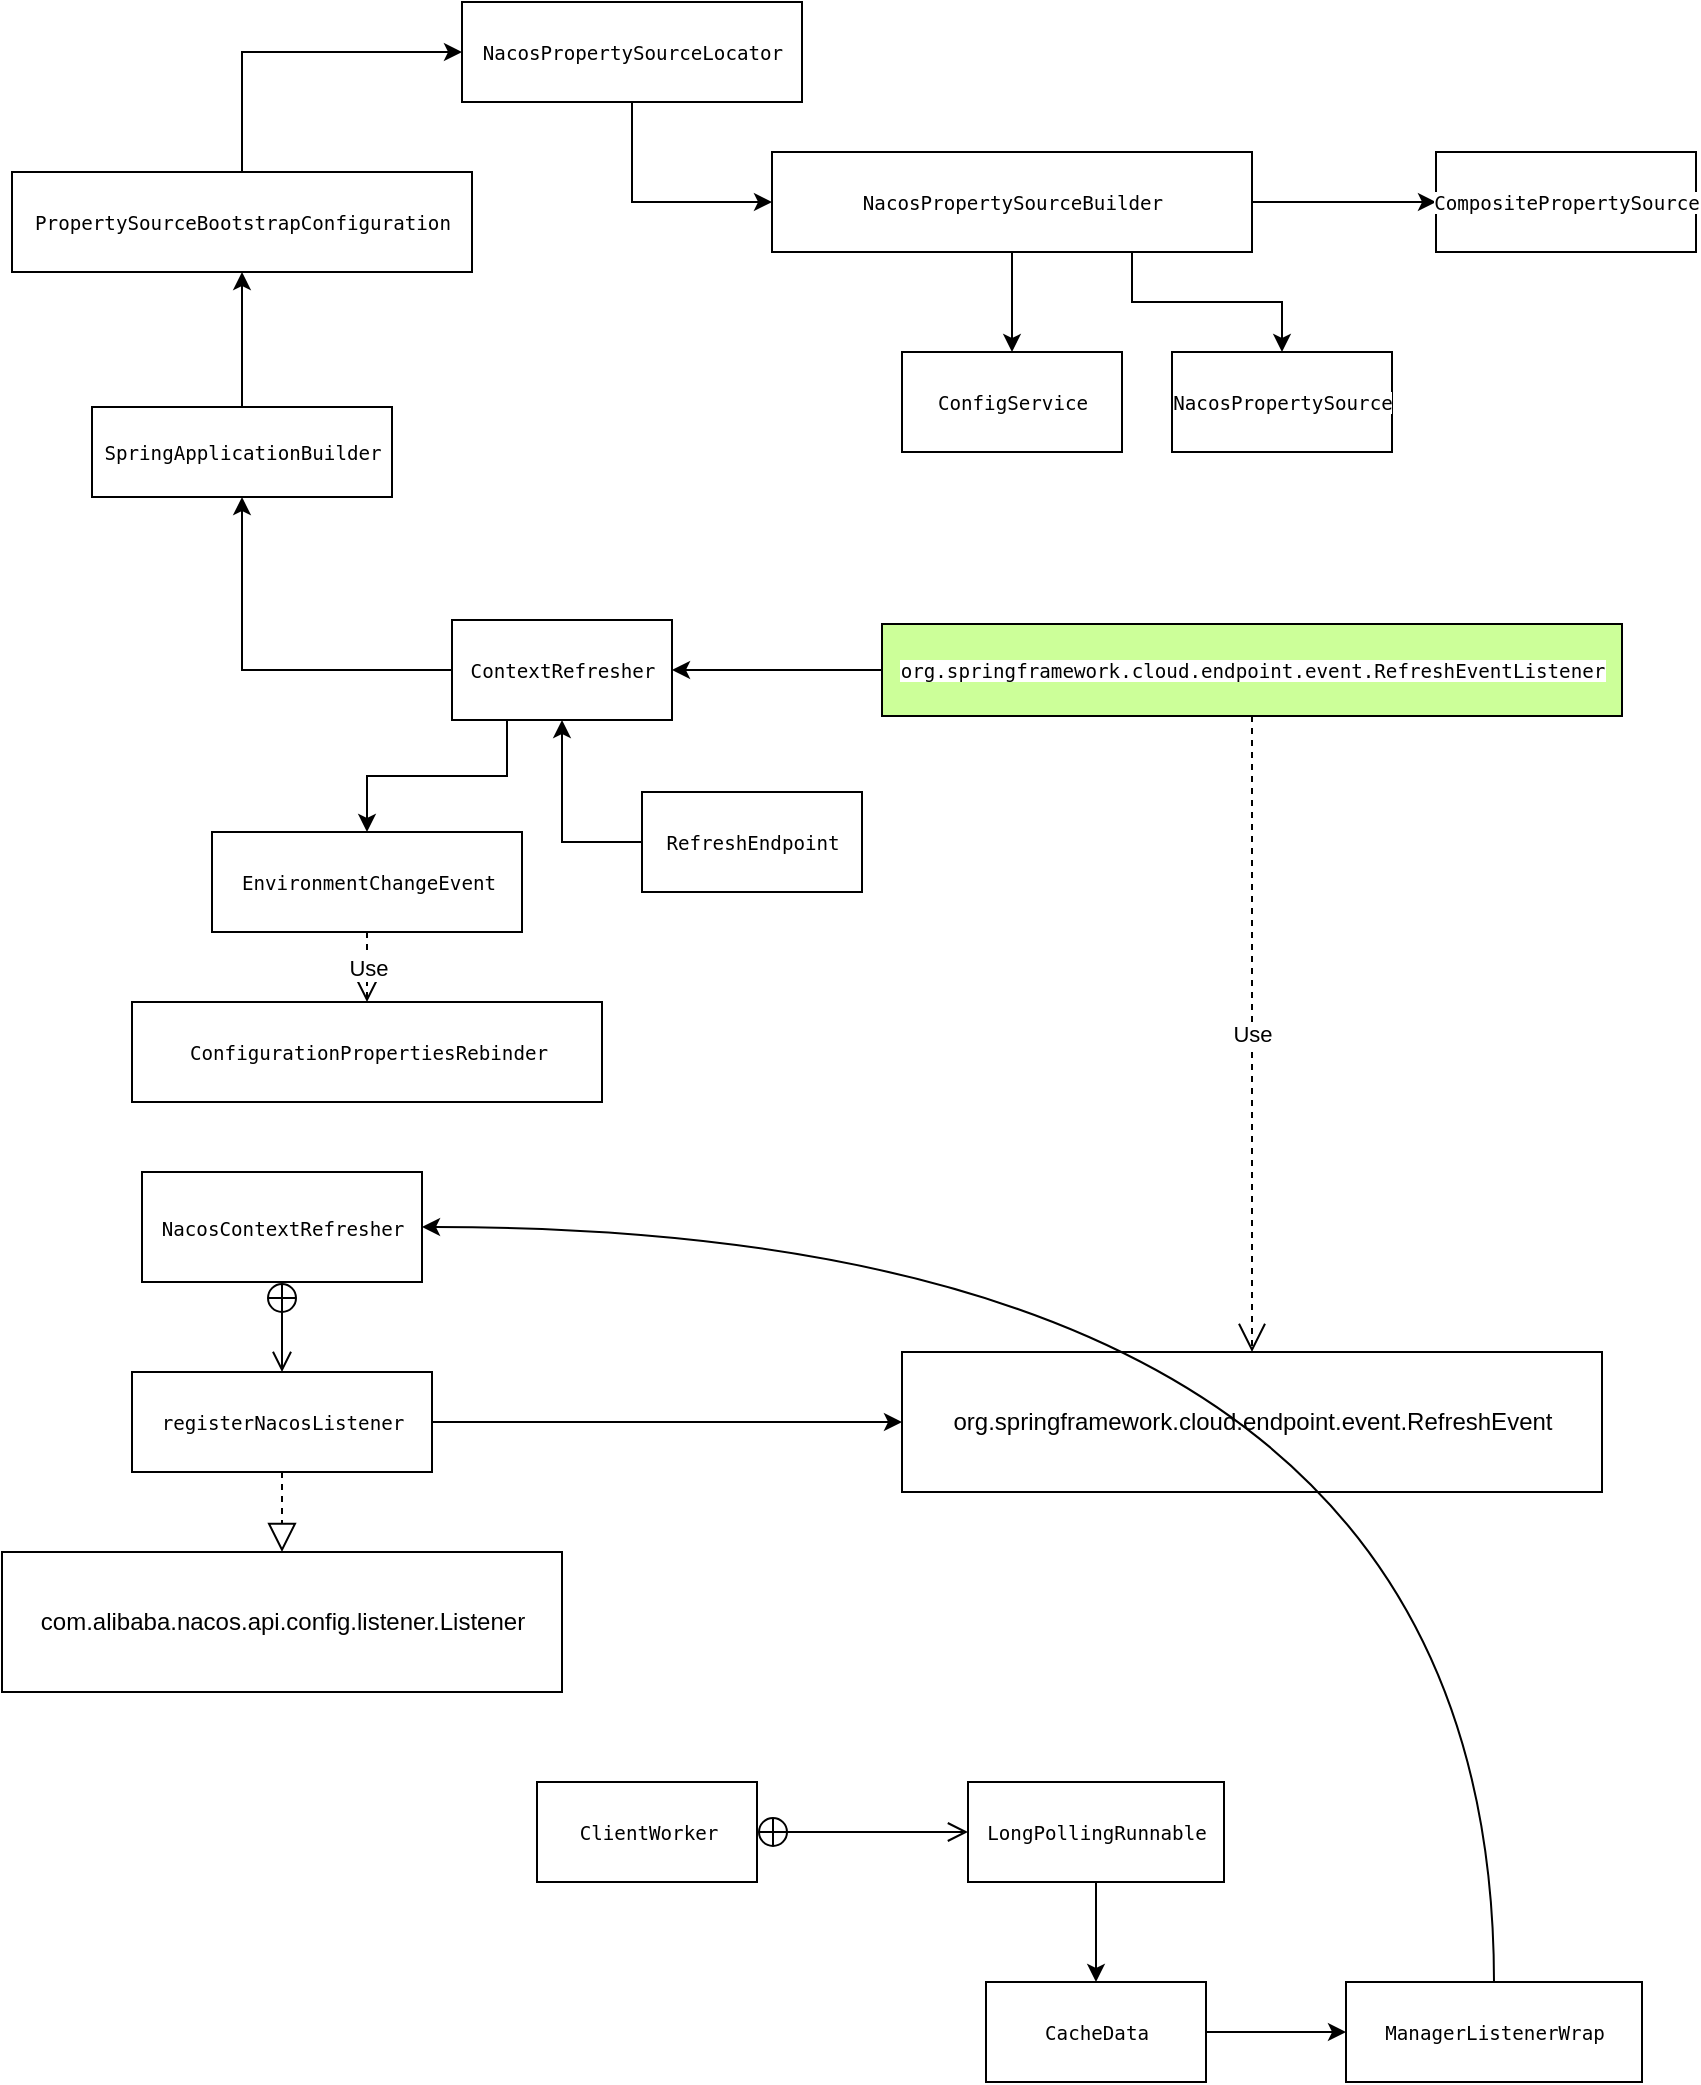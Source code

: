 <mxfile version="12.3.8" type="github" pages="1">
  <diagram id="sGeUtyzYQ7qXRvpQS59k" name="Page-1">
    <mxGraphModel dx="1038" dy="548" grid="1" gridSize="10" guides="1" tooltips="1" connect="1" arrows="1" fold="1" page="1" pageScale="1" pageWidth="827" pageHeight="1169" math="0" shadow="0">
      <root>
        <mxCell id="0"/>
        <mxCell id="1" parent="0"/>
        <mxCell id="My7hwSWqkHu8Yfp5Hv0d-1" value="&lt;pre style=&quot;background-color: rgb(255 , 255 , 255) ; font-size: 7.2pt&quot;&gt;ClientWorker&lt;/pre&gt;" style="html=1;" vertex="1" parent="1">
          <mxGeometry x="457.5" y="920" width="110" height="50" as="geometry"/>
        </mxCell>
        <mxCell id="My7hwSWqkHu8Yfp5Hv0d-9" style="edgeStyle=orthogonalEdgeStyle;rounded=0;orthogonalLoop=1;jettySize=auto;html=1;exitX=0.5;exitY=1;exitDx=0;exitDy=0;" edge="1" parent="1" source="My7hwSWqkHu8Yfp5Hv0d-2" target="My7hwSWqkHu8Yfp5Hv0d-3">
          <mxGeometry relative="1" as="geometry"/>
        </mxCell>
        <mxCell id="My7hwSWqkHu8Yfp5Hv0d-2" value="&lt;pre style=&quot;background-color: rgb(255 , 255 , 255) ; font-size: 7.2pt&quot;&gt;LongPollingRunnable&lt;/pre&gt;" style="html=1;" vertex="1" parent="1">
          <mxGeometry x="673" y="920" width="128" height="50" as="geometry"/>
        </mxCell>
        <mxCell id="My7hwSWqkHu8Yfp5Hv0d-44" style="edgeStyle=orthogonalEdgeStyle;rounded=0;orthogonalLoop=1;jettySize=auto;html=1;exitX=1;exitY=0.5;exitDx=0;exitDy=0;entryX=0;entryY=0.5;entryDx=0;entryDy=0;" edge="1" parent="1" source="My7hwSWqkHu8Yfp5Hv0d-3" target="My7hwSWqkHu8Yfp5Hv0d-43">
          <mxGeometry relative="1" as="geometry"/>
        </mxCell>
        <mxCell id="My7hwSWqkHu8Yfp5Hv0d-3" value="&lt;pre style=&quot;background-color: rgb(255 , 255 , 255) ; font-size: 7.2pt&quot;&gt;CacheData&lt;/pre&gt;" style="html=1;" vertex="1" parent="1">
          <mxGeometry x="682" y="1020" width="110" height="50" as="geometry"/>
        </mxCell>
        <mxCell id="My7hwSWqkHu8Yfp5Hv0d-10" style="edgeStyle=orthogonalEdgeStyle;rounded=0;orthogonalLoop=1;jettySize=auto;html=1;exitX=0.5;exitY=1;exitDx=0;exitDy=0;" edge="1" parent="1" source="My7hwSWqkHu8Yfp5Hv0d-4" target="My7hwSWqkHu8Yfp5Hv0d-5">
          <mxGeometry relative="1" as="geometry"/>
        </mxCell>
        <mxCell id="My7hwSWqkHu8Yfp5Hv0d-12" style="edgeStyle=orthogonalEdgeStyle;rounded=0;orthogonalLoop=1;jettySize=auto;html=1;exitX=0.75;exitY=1;exitDx=0;exitDy=0;entryX=0.5;entryY=0;entryDx=0;entryDy=0;" edge="1" parent="1" source="My7hwSWqkHu8Yfp5Hv0d-4" target="My7hwSWqkHu8Yfp5Hv0d-11">
          <mxGeometry relative="1" as="geometry"/>
        </mxCell>
        <mxCell id="My7hwSWqkHu8Yfp5Hv0d-42" style="edgeStyle=orthogonalEdgeStyle;rounded=0;orthogonalLoop=1;jettySize=auto;html=1;exitX=1;exitY=0.5;exitDx=0;exitDy=0;" edge="1" parent="1" source="My7hwSWqkHu8Yfp5Hv0d-4" target="My7hwSWqkHu8Yfp5Hv0d-13">
          <mxGeometry relative="1" as="geometry"/>
        </mxCell>
        <mxCell id="My7hwSWqkHu8Yfp5Hv0d-4" value="&lt;pre style=&quot;background-color: rgb(255 , 255 , 255) ; font-size: 7.2pt&quot;&gt;NacosPropertySourceBuilder&lt;/pre&gt;" style="html=1;" vertex="1" parent="1">
          <mxGeometry x="575" y="105" width="240" height="50" as="geometry"/>
        </mxCell>
        <mxCell id="My7hwSWqkHu8Yfp5Hv0d-5" value="&lt;pre style=&quot;background-color: rgb(255 , 255 , 255) ; font-size: 7.2pt&quot;&gt;ConfigService&lt;/pre&gt;" style="html=1;" vertex="1" parent="1">
          <mxGeometry x="640" y="205" width="110" height="50" as="geometry"/>
        </mxCell>
        <mxCell id="My7hwSWqkHu8Yfp5Hv0d-6" value="" style="endArrow=open;startArrow=circlePlus;endFill=0;startFill=0;endSize=8;html=1;exitX=1;exitY=0.5;exitDx=0;exitDy=0;entryX=0;entryY=0.5;entryDx=0;entryDy=0;" edge="1" parent="1" source="My7hwSWqkHu8Yfp5Hv0d-1" target="My7hwSWqkHu8Yfp5Hv0d-2">
          <mxGeometry width="160" relative="1" as="geometry">
            <mxPoint x="502.5" y="940" as="sourcePoint"/>
            <mxPoint x="662.5" y="940" as="targetPoint"/>
          </mxGeometry>
        </mxCell>
        <mxCell id="My7hwSWqkHu8Yfp5Hv0d-11" value="&lt;pre style=&quot;background-color: rgb(255 , 255 , 255) ; font-size: 7.2pt&quot;&gt;NacosPropertySource&lt;/pre&gt;" style="html=1;" vertex="1" parent="1">
          <mxGeometry x="775" y="205" width="110" height="50" as="geometry"/>
        </mxCell>
        <mxCell id="My7hwSWqkHu8Yfp5Hv0d-13" value="&lt;pre style=&quot;background-color: rgb(255 , 255 , 255) ; font-size: 7.2pt&quot;&gt;CompositePropertySource&lt;/pre&gt;" style="html=1;" vertex="1" parent="1">
          <mxGeometry x="907" y="105" width="130" height="50" as="geometry"/>
        </mxCell>
        <mxCell id="My7hwSWqkHu8Yfp5Hv0d-16" style="edgeStyle=orthogonalEdgeStyle;rounded=0;orthogonalLoop=1;jettySize=auto;html=1;entryX=0;entryY=0.5;entryDx=0;entryDy=0;" edge="1" parent="1" source="My7hwSWqkHu8Yfp5Hv0d-14" target="My7hwSWqkHu8Yfp5Hv0d-4">
          <mxGeometry relative="1" as="geometry"/>
        </mxCell>
        <mxCell id="My7hwSWqkHu8Yfp5Hv0d-14" value="&lt;pre style=&quot;background-color: rgb(255 , 255 , 255) ; font-size: 7.2pt&quot;&gt;NacosPropertySourceLocator&lt;/pre&gt;" style="html=1;" vertex="1" parent="1">
          <mxGeometry x="420" y="30" width="170" height="50" as="geometry"/>
        </mxCell>
        <mxCell id="My7hwSWqkHu8Yfp5Hv0d-18" style="edgeStyle=orthogonalEdgeStyle;rounded=0;orthogonalLoop=1;jettySize=auto;html=1;entryX=0;entryY=0.5;entryDx=0;entryDy=0;" edge="1" parent="1" source="My7hwSWqkHu8Yfp5Hv0d-17" target="My7hwSWqkHu8Yfp5Hv0d-14">
          <mxGeometry relative="1" as="geometry"/>
        </mxCell>
        <mxCell id="My7hwSWqkHu8Yfp5Hv0d-17" value="&lt;pre style=&quot;background-color: rgb(255 , 255 , 255) ; font-size: 7.2pt&quot;&gt;PropertySourceBootstrapConfiguration&lt;/pre&gt;" style="html=1;" vertex="1" parent="1">
          <mxGeometry x="195" y="115" width="230" height="50" as="geometry"/>
        </mxCell>
        <mxCell id="My7hwSWqkHu8Yfp5Hv0d-20" style="edgeStyle=orthogonalEdgeStyle;rounded=0;orthogonalLoop=1;jettySize=auto;html=1;exitX=0.5;exitY=0;exitDx=0;exitDy=0;entryX=0.5;entryY=1;entryDx=0;entryDy=0;" edge="1" parent="1" source="My7hwSWqkHu8Yfp5Hv0d-19" target="My7hwSWqkHu8Yfp5Hv0d-17">
          <mxGeometry relative="1" as="geometry"/>
        </mxCell>
        <mxCell id="My7hwSWqkHu8Yfp5Hv0d-19" value="&lt;pre style=&quot;background-color: rgb(255 , 255 , 255) ; font-size: 7.2pt&quot;&gt;&lt;pre style=&quot;font-size: 7.2pt&quot;&gt;SpringApplicationBuilder&lt;/pre&gt;&lt;/pre&gt;" style="html=1;" vertex="1" parent="1">
          <mxGeometry x="235" y="232.5" width="150" height="45" as="geometry"/>
        </mxCell>
        <mxCell id="My7hwSWqkHu8Yfp5Hv0d-22" style="edgeStyle=orthogonalEdgeStyle;rounded=0;orthogonalLoop=1;jettySize=auto;html=1;exitX=0;exitY=0.5;exitDx=0;exitDy=0;entryX=0.5;entryY=1;entryDx=0;entryDy=0;" edge="1" parent="1" source="My7hwSWqkHu8Yfp5Hv0d-21" target="My7hwSWqkHu8Yfp5Hv0d-19">
          <mxGeometry relative="1" as="geometry"/>
        </mxCell>
        <mxCell id="My7hwSWqkHu8Yfp5Hv0d-39" style="edgeStyle=orthogonalEdgeStyle;rounded=0;orthogonalLoop=1;jettySize=auto;html=1;exitX=0.25;exitY=1;exitDx=0;exitDy=0;" edge="1" parent="1" source="My7hwSWqkHu8Yfp5Hv0d-21" target="My7hwSWqkHu8Yfp5Hv0d-38">
          <mxGeometry relative="1" as="geometry"/>
        </mxCell>
        <mxCell id="My7hwSWqkHu8Yfp5Hv0d-21" value="&lt;pre style=&quot;background-color: rgb(255 , 255 , 255) ; font-size: 7.2pt&quot;&gt;ContextRefresher&lt;/pre&gt;" style="html=1;" vertex="1" parent="1">
          <mxGeometry x="415" y="339" width="110" height="50" as="geometry"/>
        </mxCell>
        <mxCell id="My7hwSWqkHu8Yfp5Hv0d-24" style="edgeStyle=orthogonalEdgeStyle;rounded=0;orthogonalLoop=1;jettySize=auto;html=1;exitX=0;exitY=0.5;exitDx=0;exitDy=0;entryX=1;entryY=0.5;entryDx=0;entryDy=0;" edge="1" parent="1" source="My7hwSWqkHu8Yfp5Hv0d-23" target="My7hwSWqkHu8Yfp5Hv0d-21">
          <mxGeometry relative="1" as="geometry"/>
        </mxCell>
        <mxCell id="My7hwSWqkHu8Yfp5Hv0d-23" value="&lt;pre style=&quot;background-color: rgb(255 , 255 , 255) ; font-size: 7.2pt&quot;&gt;org.springframework.cloud.endpoint.event.RefreshEventListener&lt;/pre&gt;" style="html=1;fillColor=#CCFF99;" vertex="1" parent="1">
          <mxGeometry x="630" y="341" width="370" height="46" as="geometry"/>
        </mxCell>
        <mxCell id="My7hwSWqkHu8Yfp5Hv0d-28" style="edgeStyle=orthogonalEdgeStyle;rounded=0;orthogonalLoop=1;jettySize=auto;html=1;exitX=0;exitY=0.5;exitDx=0;exitDy=0;entryX=0.5;entryY=1;entryDx=0;entryDy=0;" edge="1" parent="1" source="My7hwSWqkHu8Yfp5Hv0d-27" target="My7hwSWqkHu8Yfp5Hv0d-21">
          <mxGeometry relative="1" as="geometry"/>
        </mxCell>
        <mxCell id="My7hwSWqkHu8Yfp5Hv0d-27" value="&lt;pre style=&quot;background-color: rgb(255 , 255 , 255) ; font-size: 7.2pt&quot;&gt;RefreshEndpoint&lt;/pre&gt;" style="html=1;" vertex="1" parent="1">
          <mxGeometry x="510" y="425" width="110" height="50" as="geometry"/>
        </mxCell>
        <mxCell id="My7hwSWqkHu8Yfp5Hv0d-29" value="com.alibaba.nacos.api.config.listener.Listener" style="html=1;" vertex="1" parent="1">
          <mxGeometry x="190" y="805" width="280" height="70" as="geometry"/>
        </mxCell>
        <mxCell id="My7hwSWqkHu8Yfp5Hv0d-30" value="&lt;pre style=&quot;background-color: rgb(255 , 255 , 255) ; font-size: 7.2pt&quot;&gt;NacosContextRefresher&lt;/pre&gt;" style="html=1;" vertex="1" parent="1">
          <mxGeometry x="260" y="615" width="140" height="55" as="geometry"/>
        </mxCell>
        <mxCell id="My7hwSWqkHu8Yfp5Hv0d-36" style="edgeStyle=orthogonalEdgeStyle;rounded=0;orthogonalLoop=1;jettySize=auto;html=1;exitX=1;exitY=0.5;exitDx=0;exitDy=0;entryX=0;entryY=0.5;entryDx=0;entryDy=0;" edge="1" parent="1" source="My7hwSWqkHu8Yfp5Hv0d-32" target="My7hwSWqkHu8Yfp5Hv0d-35">
          <mxGeometry relative="1" as="geometry"/>
        </mxCell>
        <mxCell id="My7hwSWqkHu8Yfp5Hv0d-32" value="&lt;pre style=&quot;background-color: rgb(255 , 255 , 255) ; font-size: 7.2pt&quot;&gt;registerNacosListener&lt;/pre&gt;" style="html=1;" vertex="1" parent="1">
          <mxGeometry x="255" y="715" width="150" height="50" as="geometry"/>
        </mxCell>
        <mxCell id="My7hwSWqkHu8Yfp5Hv0d-33" value="" style="endArrow=open;startArrow=circlePlus;endFill=0;startFill=0;endSize=8;html=1;exitX=0.5;exitY=1;exitDx=0;exitDy=0;" edge="1" parent="1" source="My7hwSWqkHu8Yfp5Hv0d-30" target="My7hwSWqkHu8Yfp5Hv0d-32">
          <mxGeometry width="160" relative="1" as="geometry">
            <mxPoint x="285" y="735" as="sourcePoint"/>
            <mxPoint x="445" y="735" as="targetPoint"/>
          </mxGeometry>
        </mxCell>
        <mxCell id="My7hwSWqkHu8Yfp5Hv0d-34" value="" style="endArrow=block;dashed=1;endFill=0;endSize=12;html=1;exitX=0.5;exitY=1;exitDx=0;exitDy=0;entryX=0.5;entryY=0;entryDx=0;entryDy=0;" edge="1" parent="1" source="My7hwSWqkHu8Yfp5Hv0d-32" target="My7hwSWqkHu8Yfp5Hv0d-29">
          <mxGeometry width="160" relative="1" as="geometry">
            <mxPoint x="275" y="855" as="sourcePoint"/>
            <mxPoint x="435" y="855" as="targetPoint"/>
          </mxGeometry>
        </mxCell>
        <mxCell id="My7hwSWqkHu8Yfp5Hv0d-35" value="org.springframework.cloud.endpoint.event.RefreshEvent" style="html=1;" vertex="1" parent="1">
          <mxGeometry x="640" y="705" width="350" height="70" as="geometry"/>
        </mxCell>
        <mxCell id="My7hwSWqkHu8Yfp5Hv0d-37" value="Use" style="endArrow=open;endSize=12;dashed=1;html=1;exitX=0.5;exitY=1;exitDx=0;exitDy=0;" edge="1" parent="1" source="My7hwSWqkHu8Yfp5Hv0d-23" target="My7hwSWqkHu8Yfp5Hv0d-35">
          <mxGeometry width="160" relative="1" as="geometry">
            <mxPoint x="725" y="485" as="sourcePoint"/>
            <mxPoint x="885" y="485" as="targetPoint"/>
          </mxGeometry>
        </mxCell>
        <mxCell id="My7hwSWqkHu8Yfp5Hv0d-38" value="&lt;pre style=&quot;background-color: rgb(255 , 255 , 255) ; font-size: 7.2pt&quot;&gt;EnvironmentChangeEvent&lt;/pre&gt;" style="html=1;" vertex="1" parent="1">
          <mxGeometry x="295" y="445" width="155" height="50" as="geometry"/>
        </mxCell>
        <mxCell id="My7hwSWqkHu8Yfp5Hv0d-40" value="&lt;pre style=&quot;background-color: rgb(255 , 255 , 255) ; font-size: 7.2pt&quot;&gt;ConfigurationPropertiesRebinder&lt;/pre&gt;" style="html=1;" vertex="1" parent="1">
          <mxGeometry x="255" y="530" width="235" height="50" as="geometry"/>
        </mxCell>
        <mxCell id="My7hwSWqkHu8Yfp5Hv0d-41" value="Use" style="endArrow=open;endSize=12;dashed=1;html=1;exitX=0.5;exitY=1;exitDx=0;exitDy=0;entryX=0.5;entryY=0;entryDx=0;entryDy=0;" edge="1" parent="1" source="My7hwSWqkHu8Yfp5Hv0d-38" target="My7hwSWqkHu8Yfp5Hv0d-40">
          <mxGeometry width="160" relative="1" as="geometry">
            <mxPoint x="555" y="525" as="sourcePoint"/>
            <mxPoint x="715" y="525" as="targetPoint"/>
          </mxGeometry>
        </mxCell>
        <mxCell id="My7hwSWqkHu8Yfp5Hv0d-45" style="edgeStyle=orthogonalEdgeStyle;curved=1;rounded=0;orthogonalLoop=1;jettySize=auto;html=1;exitX=0.5;exitY=0;exitDx=0;exitDy=0;entryX=1;entryY=0.5;entryDx=0;entryDy=0;" edge="1" parent="1" source="My7hwSWqkHu8Yfp5Hv0d-43" target="My7hwSWqkHu8Yfp5Hv0d-30">
          <mxGeometry relative="1" as="geometry"/>
        </mxCell>
        <mxCell id="My7hwSWqkHu8Yfp5Hv0d-43" value="&lt;pre style=&quot;background-color: rgb(255 , 255 , 255) ; font-size: 7.2pt&quot;&gt;ManagerListenerWrap&lt;/pre&gt;" style="html=1;" vertex="1" parent="1">
          <mxGeometry x="862" y="1020" width="148" height="50" as="geometry"/>
        </mxCell>
      </root>
    </mxGraphModel>
  </diagram>
</mxfile>
